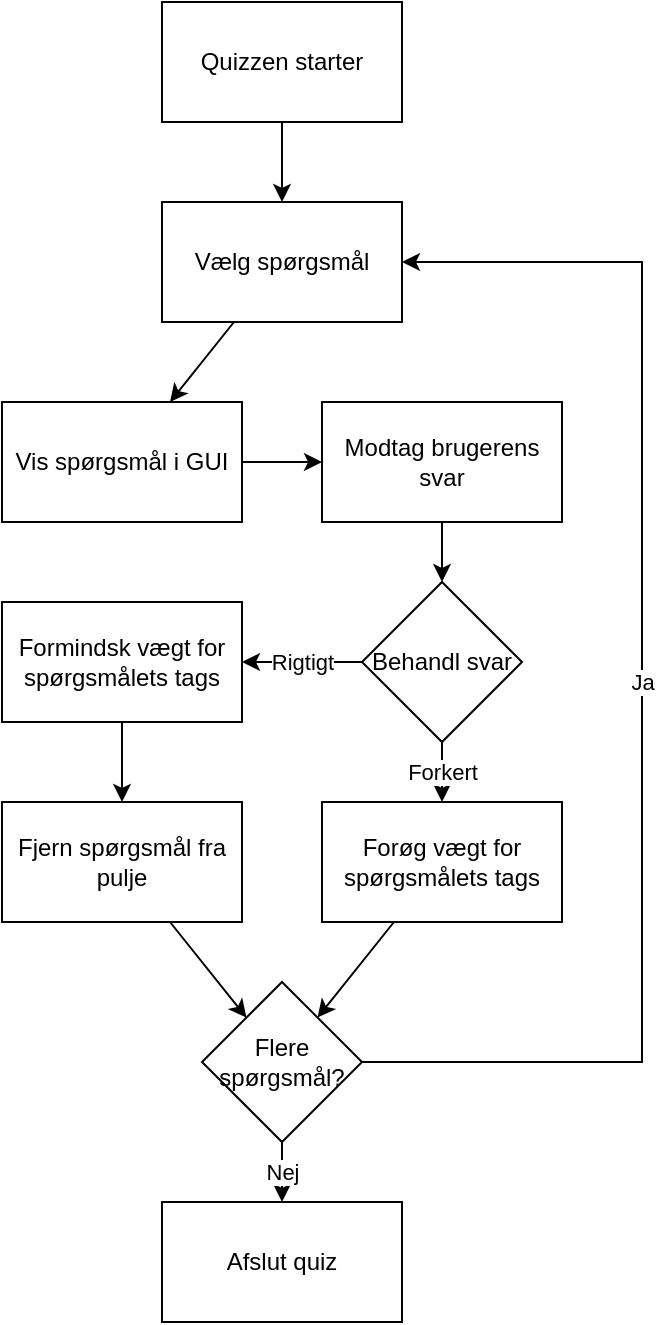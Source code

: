 <mxfile version="27.1.6">
  <diagram name="Page-1" id="C0rGnqfpa_Yh3Av4k9ok">
    <mxGraphModel dx="1042" dy="592" grid="1" gridSize="10" guides="1" tooltips="1" connect="1" arrows="1" fold="1" page="1" pageScale="1" pageWidth="850" pageHeight="1100" math="0" shadow="0">
      <root>
        <mxCell id="0" />
        <mxCell id="1" parent="0" />
        <mxCell id="4pjC3Ya1oHnJUbMeKMqa-1" value="&lt;div&gt;Quizzen starter&lt;/div&gt;" style="rounded=0;whiteSpace=wrap;html=1;" vertex="1" parent="1">
          <mxGeometry x="360" y="40" width="120" height="60" as="geometry" />
        </mxCell>
        <mxCell id="4pjC3Ya1oHnJUbMeKMqa-2" value="&lt;div&gt;Vælg spørgsmål&lt;/div&gt;" style="rounded=0;whiteSpace=wrap;html=1;" vertex="1" parent="1">
          <mxGeometry x="360" y="140" width="120" height="60" as="geometry" />
        </mxCell>
        <mxCell id="4pjC3Ya1oHnJUbMeKMqa-3" value="Vis spørgsmål i GUI" style="rounded=0;whiteSpace=wrap;html=1;" vertex="1" parent="1">
          <mxGeometry x="280" y="240" width="120" height="60" as="geometry" />
        </mxCell>
        <mxCell id="4pjC3Ya1oHnJUbMeKMqa-4" value="Modtag brugerens svar" style="rounded=0;whiteSpace=wrap;html=1;" vertex="1" parent="1">
          <mxGeometry x="440" y="240" width="120" height="60" as="geometry" />
        </mxCell>
        <mxCell id="4pjC3Ya1oHnJUbMeKMqa-5" value="" style="endArrow=classic;html=1;rounded=0;" edge="1" parent="1" source="4pjC3Ya1oHnJUbMeKMqa-1" target="4pjC3Ya1oHnJUbMeKMqa-2">
          <mxGeometry width="50" height="50" relative="1" as="geometry">
            <mxPoint x="400" y="340" as="sourcePoint" />
            <mxPoint x="450" y="290" as="targetPoint" />
          </mxGeometry>
        </mxCell>
        <mxCell id="4pjC3Ya1oHnJUbMeKMqa-7" value="" style="endArrow=classic;html=1;rounded=0;" edge="1" parent="1" source="4pjC3Ya1oHnJUbMeKMqa-3" target="4pjC3Ya1oHnJUbMeKMqa-4">
          <mxGeometry width="50" height="50" relative="1" as="geometry">
            <mxPoint x="400" y="340" as="sourcePoint" />
            <mxPoint x="450" y="290" as="targetPoint" />
          </mxGeometry>
        </mxCell>
        <mxCell id="4pjC3Ya1oHnJUbMeKMqa-8" value="" style="endArrow=classic;html=1;rounded=0;" edge="1" parent="1" source="4pjC3Ya1oHnJUbMeKMqa-2" target="4pjC3Ya1oHnJUbMeKMqa-3">
          <mxGeometry width="50" height="50" relative="1" as="geometry">
            <mxPoint x="400" y="340" as="sourcePoint" />
            <mxPoint x="450" y="290" as="targetPoint" />
          </mxGeometry>
        </mxCell>
        <mxCell id="4pjC3Ya1oHnJUbMeKMqa-10" value="Behandl svar" style="rhombus;whiteSpace=wrap;html=1;" vertex="1" parent="1">
          <mxGeometry x="460" y="330" width="80" height="80" as="geometry" />
        </mxCell>
        <mxCell id="4pjC3Ya1oHnJUbMeKMqa-13" value="" style="endArrow=classic;html=1;rounded=0;entryX=0.5;entryY=0;entryDx=0;entryDy=0;" edge="1" parent="1" source="4pjC3Ya1oHnJUbMeKMqa-4" target="4pjC3Ya1oHnJUbMeKMqa-10">
          <mxGeometry width="50" height="50" relative="1" as="geometry">
            <mxPoint x="400" y="340" as="sourcePoint" />
            <mxPoint x="450" y="290" as="targetPoint" />
          </mxGeometry>
        </mxCell>
        <mxCell id="4pjC3Ya1oHnJUbMeKMqa-14" value="Formindsk vægt for spørgsmålets tags" style="rounded=0;whiteSpace=wrap;html=1;" vertex="1" parent="1">
          <mxGeometry x="280" y="340" width="120" height="60" as="geometry" />
        </mxCell>
        <mxCell id="4pjC3Ya1oHnJUbMeKMqa-15" value="Rigtigt" style="endArrow=classic;html=1;rounded=0;exitX=0;exitY=0.5;exitDx=0;exitDy=0;entryX=1;entryY=0.5;entryDx=0;entryDy=0;" edge="1" parent="1" source="4pjC3Ya1oHnJUbMeKMqa-10" target="4pjC3Ya1oHnJUbMeKMqa-14">
          <mxGeometry width="50" height="50" relative="1" as="geometry">
            <mxPoint x="400" y="430" as="sourcePoint" />
            <mxPoint x="350" y="440" as="targetPoint" />
          </mxGeometry>
        </mxCell>
        <mxCell id="4pjC3Ya1oHnJUbMeKMqa-16" value="Forkert" style="endArrow=classic;html=1;rounded=0;exitX=0.5;exitY=1;exitDx=0;exitDy=0;" edge="1" parent="1" source="4pjC3Ya1oHnJUbMeKMqa-10" target="4pjC3Ya1oHnJUbMeKMqa-17">
          <mxGeometry width="50" height="50" relative="1" as="geometry">
            <mxPoint x="400" y="430" as="sourcePoint" />
            <mxPoint x="480" y="440" as="targetPoint" />
          </mxGeometry>
        </mxCell>
        <mxCell id="4pjC3Ya1oHnJUbMeKMqa-17" value="Forøg vægt for spørgsmålets tags" style="rounded=0;whiteSpace=wrap;html=1;" vertex="1" parent="1">
          <mxGeometry x="440" y="440" width="120" height="60" as="geometry" />
        </mxCell>
        <mxCell id="4pjC3Ya1oHnJUbMeKMqa-19" value="Fjern spørgsmål fra pulje" style="rounded=0;whiteSpace=wrap;html=1;" vertex="1" parent="1">
          <mxGeometry x="280" y="440" width="120" height="60" as="geometry" />
        </mxCell>
        <mxCell id="4pjC3Ya1oHnJUbMeKMqa-20" value="" style="endArrow=classic;html=1;rounded=0;" edge="1" parent="1" source="4pjC3Ya1oHnJUbMeKMqa-14" target="4pjC3Ya1oHnJUbMeKMqa-19">
          <mxGeometry width="50" height="50" relative="1" as="geometry">
            <mxPoint x="400" y="430" as="sourcePoint" />
            <mxPoint x="450" y="380" as="targetPoint" />
          </mxGeometry>
        </mxCell>
        <mxCell id="4pjC3Ya1oHnJUbMeKMqa-21" value="Flere spørgsmål?" style="rhombus;whiteSpace=wrap;html=1;" vertex="1" parent="1">
          <mxGeometry x="380" y="530" width="80" height="80" as="geometry" />
        </mxCell>
        <mxCell id="4pjC3Ya1oHnJUbMeKMqa-22" value="" style="endArrow=classic;html=1;rounded=0;" edge="1" parent="1" source="4pjC3Ya1oHnJUbMeKMqa-17" target="4pjC3Ya1oHnJUbMeKMqa-21">
          <mxGeometry width="50" height="50" relative="1" as="geometry">
            <mxPoint x="400" y="440" as="sourcePoint" />
            <mxPoint x="450" y="390" as="targetPoint" />
          </mxGeometry>
        </mxCell>
        <mxCell id="4pjC3Ya1oHnJUbMeKMqa-23" value="" style="endArrow=classic;html=1;rounded=0;" edge="1" parent="1" source="4pjC3Ya1oHnJUbMeKMqa-19" target="4pjC3Ya1oHnJUbMeKMqa-21">
          <mxGeometry width="50" height="50" relative="1" as="geometry">
            <mxPoint x="400" y="440" as="sourcePoint" />
            <mxPoint x="450" y="390" as="targetPoint" />
          </mxGeometry>
        </mxCell>
        <mxCell id="4pjC3Ya1oHnJUbMeKMqa-24" value="Ja" style="endArrow=classic;html=1;rounded=0;exitX=1;exitY=0.5;exitDx=0;exitDy=0;entryX=1;entryY=0.5;entryDx=0;entryDy=0;" edge="1" parent="1" source="4pjC3Ya1oHnJUbMeKMqa-21" target="4pjC3Ya1oHnJUbMeKMqa-2">
          <mxGeometry width="50" height="50" relative="1" as="geometry">
            <mxPoint x="400" y="500" as="sourcePoint" />
            <mxPoint x="650" y="220" as="targetPoint" />
            <Array as="points">
              <mxPoint x="600" y="570" />
              <mxPoint x="600" y="170" />
            </Array>
          </mxGeometry>
        </mxCell>
        <mxCell id="4pjC3Ya1oHnJUbMeKMqa-25" value="Nej" style="endArrow=classic;html=1;rounded=0;" edge="1" parent="1" source="4pjC3Ya1oHnJUbMeKMqa-21" target="4pjC3Ya1oHnJUbMeKMqa-26">
          <mxGeometry width="50" height="50" relative="1" as="geometry">
            <mxPoint x="400" y="500" as="sourcePoint" />
            <mxPoint x="450" y="450" as="targetPoint" />
          </mxGeometry>
        </mxCell>
        <mxCell id="4pjC3Ya1oHnJUbMeKMqa-26" value="&lt;div&gt;Afslut quiz&lt;/div&gt;" style="rounded=0;whiteSpace=wrap;html=1;" vertex="1" parent="1">
          <mxGeometry x="360" y="640" width="120" height="60" as="geometry" />
        </mxCell>
      </root>
    </mxGraphModel>
  </diagram>
</mxfile>
